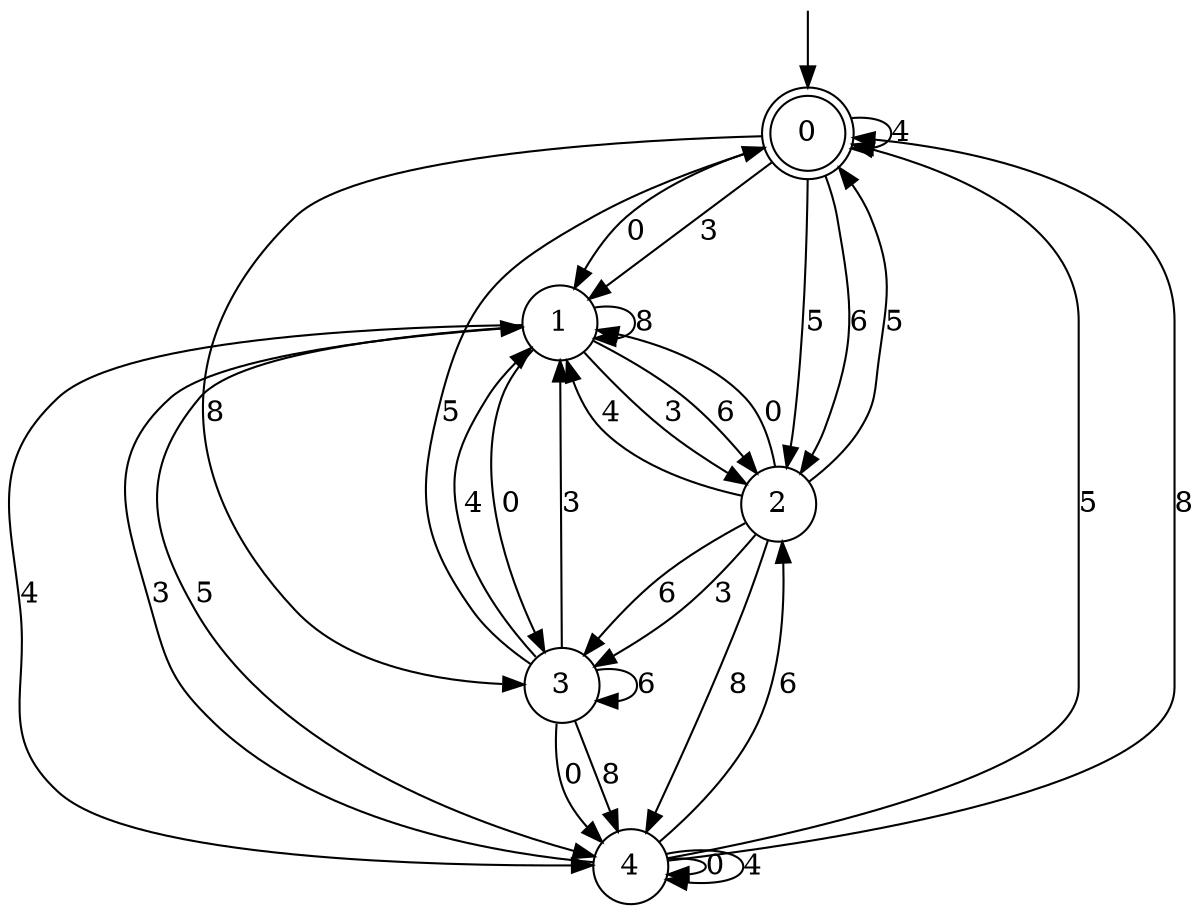 digraph g {

	s0 [shape="doublecircle" label="0"];
	s1 [shape="circle" label="1"];
	s2 [shape="circle" label="2"];
	s3 [shape="circle" label="3"];
	s4 [shape="circle" label="4"];
	s0 -> s1 [label="0"];
	s0 -> s1 [label="3"];
	s0 -> s2 [label="5"];
	s0 -> s2 [label="6"];
	s0 -> s3 [label="8"];
	s0 -> s0 [label="4"];
	s1 -> s3 [label="0"];
	s1 -> s2 [label="3"];
	s1 -> s4 [label="5"];
	s1 -> s2 [label="6"];
	s1 -> s1 [label="8"];
	s1 -> s4 [label="4"];
	s2 -> s1 [label="0"];
	s2 -> s3 [label="3"];
	s2 -> s0 [label="5"];
	s2 -> s3 [label="6"];
	s2 -> s4 [label="8"];
	s2 -> s1 [label="4"];
	s3 -> s4 [label="0"];
	s3 -> s1 [label="3"];
	s3 -> s0 [label="5"];
	s3 -> s3 [label="6"];
	s3 -> s4 [label="8"];
	s3 -> s1 [label="4"];
	s4 -> s4 [label="0"];
	s4 -> s1 [label="3"];
	s4 -> s0 [label="5"];
	s4 -> s2 [label="6"];
	s4 -> s0 [label="8"];
	s4 -> s4 [label="4"];

__start0 [label="" shape="none" width="0" height="0"];
__start0 -> s0;

}
